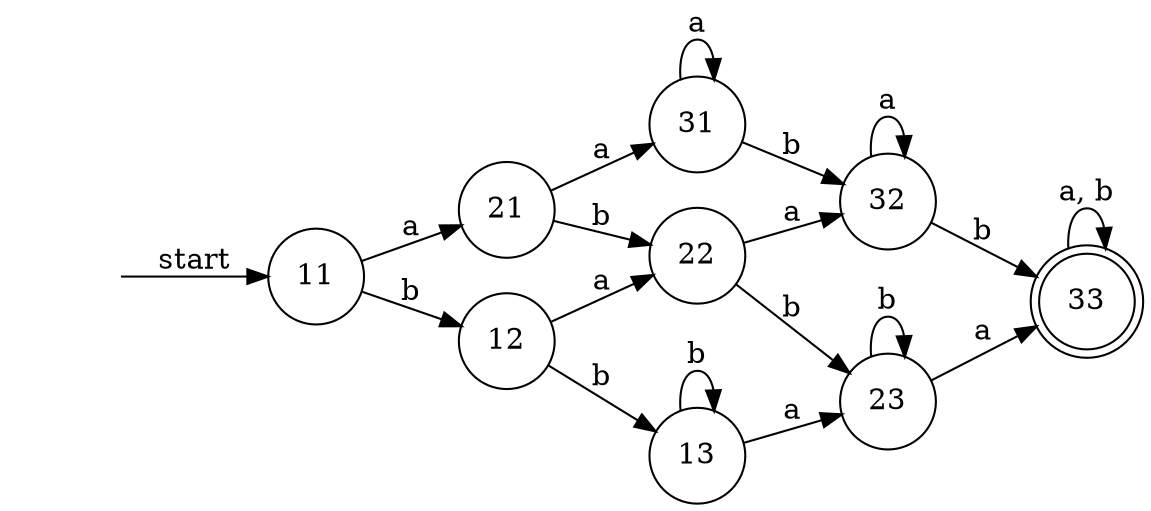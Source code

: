 digraph graph_2_1{
    rankdir=LR;

    "" [shape = none];
    33 [shape = doublecircle];
    node [shape = circle];


    "" -> 11 [label = "start"];   
    11 -> 21 [label = "a"];
    11 -> 12 [label = "b"]; 
    12 -> 22 [label = "a"];
    12 -> 13 [label = "b"];
    13 -> 23 [label = "a"];
    13 -> 13 [label = "b"];

    21 -> 31 [label = "a"];
    21 -> 22 [label = "b"];
    22 -> 32 [label = "a"];
    22 -> 23 [label = "b"];
    23 -> 33 [label = "a"];
    23 -> 23 [label = "b"];
    
    31 -> 31 [label = "a"];
    31 -> 32 [label = "b"];
    32 -> 32 [label = "a"];
    32 -> 33 [label = "b"];
    33 -> 33 [label = "a, b"];
}

